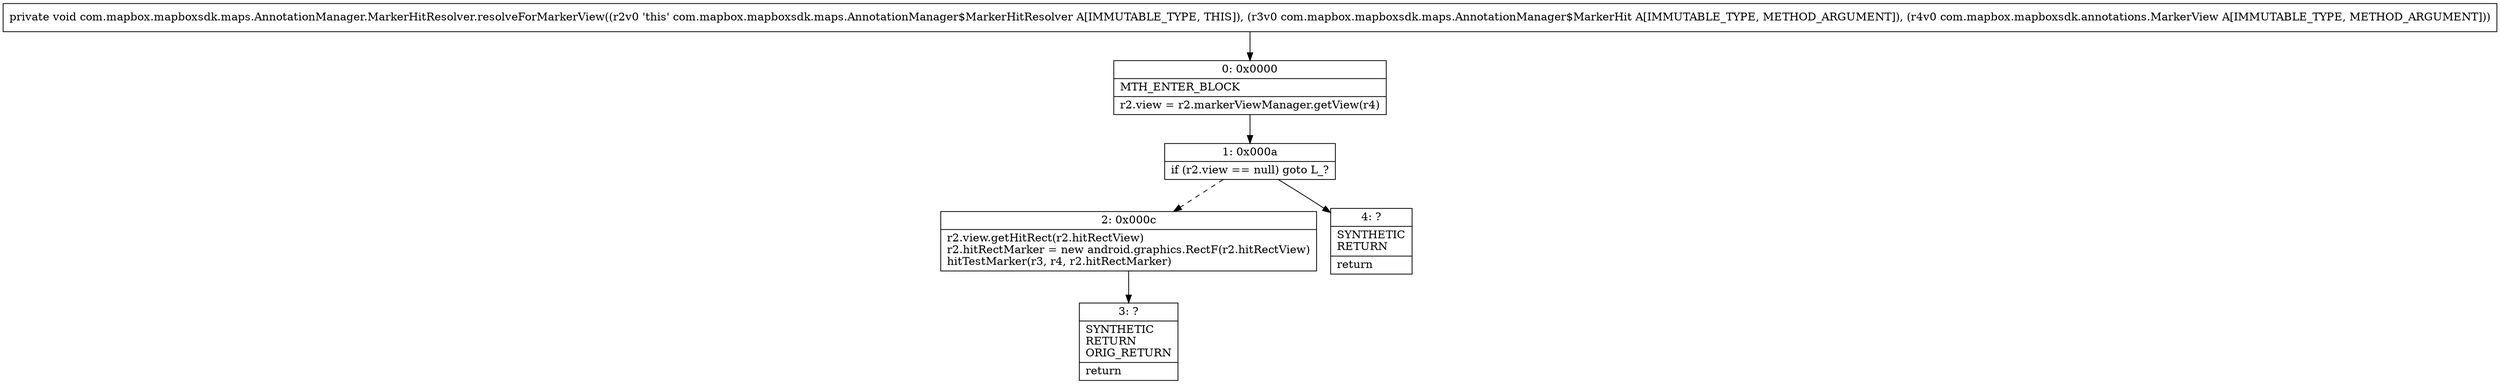 digraph "CFG forcom.mapbox.mapboxsdk.maps.AnnotationManager.MarkerHitResolver.resolveForMarkerView(Lcom\/mapbox\/mapboxsdk\/maps\/AnnotationManager$MarkerHit;Lcom\/mapbox\/mapboxsdk\/annotations\/MarkerView;)V" {
Node_0 [shape=record,label="{0\:\ 0x0000|MTH_ENTER_BLOCK\l|r2.view = r2.markerViewManager.getView(r4)\l}"];
Node_1 [shape=record,label="{1\:\ 0x000a|if (r2.view == null) goto L_?\l}"];
Node_2 [shape=record,label="{2\:\ 0x000c|r2.view.getHitRect(r2.hitRectView)\lr2.hitRectMarker = new android.graphics.RectF(r2.hitRectView)\lhitTestMarker(r3, r4, r2.hitRectMarker)\l}"];
Node_3 [shape=record,label="{3\:\ ?|SYNTHETIC\lRETURN\lORIG_RETURN\l|return\l}"];
Node_4 [shape=record,label="{4\:\ ?|SYNTHETIC\lRETURN\l|return\l}"];
MethodNode[shape=record,label="{private void com.mapbox.mapboxsdk.maps.AnnotationManager.MarkerHitResolver.resolveForMarkerView((r2v0 'this' com.mapbox.mapboxsdk.maps.AnnotationManager$MarkerHitResolver A[IMMUTABLE_TYPE, THIS]), (r3v0 com.mapbox.mapboxsdk.maps.AnnotationManager$MarkerHit A[IMMUTABLE_TYPE, METHOD_ARGUMENT]), (r4v0 com.mapbox.mapboxsdk.annotations.MarkerView A[IMMUTABLE_TYPE, METHOD_ARGUMENT])) }"];
MethodNode -> Node_0;
Node_0 -> Node_1;
Node_1 -> Node_2[style=dashed];
Node_1 -> Node_4;
Node_2 -> Node_3;
}

